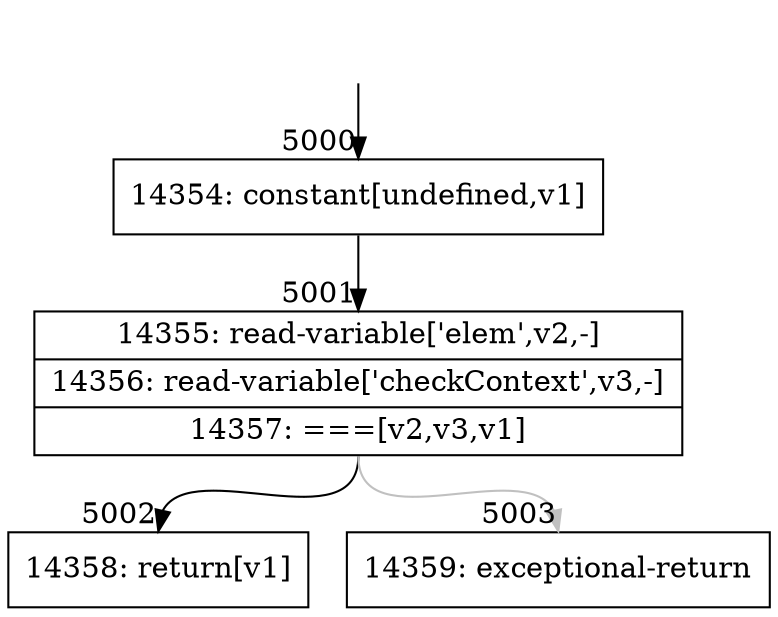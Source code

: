 digraph {
rankdir="TD"
BB_entry330[shape=none,label=""];
BB_entry330 -> BB5000 [tailport=s, headport=n, headlabel="    5000"]
BB5000 [shape=record label="{14354: constant[undefined,v1]}" ] 
BB5000 -> BB5001 [tailport=s, headport=n, headlabel="      5001"]
BB5001 [shape=record label="{14355: read-variable['elem',v2,-]|14356: read-variable['checkContext',v3,-]|14357: ===[v2,v3,v1]}" ] 
BB5001 -> BB5002 [tailport=s, headport=n, headlabel="      5002"]
BB5001 -> BB5003 [tailport=s, headport=n, color=gray, headlabel="      5003"]
BB5002 [shape=record label="{14358: return[v1]}" ] 
BB5003 [shape=record label="{14359: exceptional-return}" ] 
}
